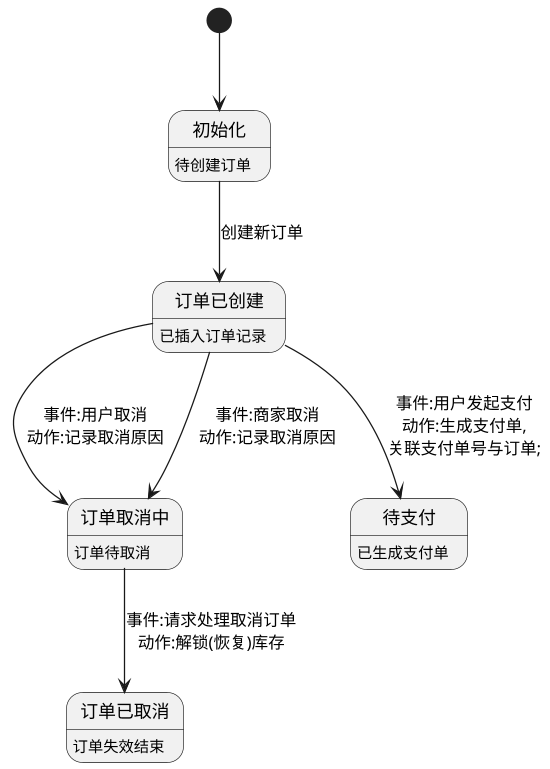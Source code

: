 @startuml

scale 550 width

初始化: 待创建订单
订单已创建: 已插入订单记录
订单取消中: 订单待取消
订单已取消: 订单失效结束
待支付: 已生成支付单

[*] --> 初始化

初始化 --> 订单已创建 : 创建新订单
订单已创建 --> 订单取消中: 事件:用户取消\n动作:记录取消原因
订单已创建 --> 订单取消中: 事件:商家取消\n动作:记录取消原因
订单取消中 --> 订单已取消: 事件:请求处理取消订单\n动作:解锁(恢复)库存

订单已创建 --> 待支付: 事件:用户发起支付\n动作:生成支付单,\n关联支付单号与订单;



@enduml
